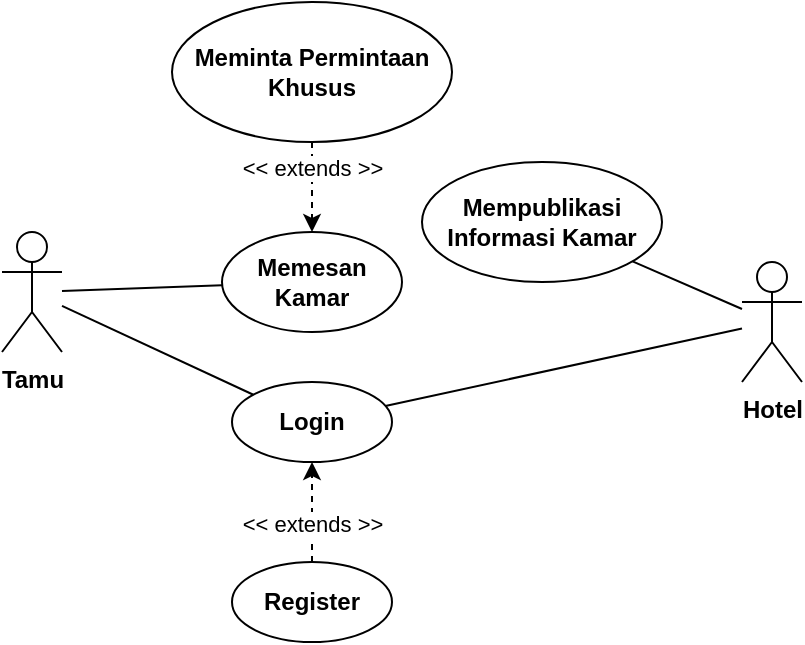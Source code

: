 <mxfile version="17.2.2" type="github">
  <diagram id="AlCFMFMvlPKh5fdOvYJY" name="Page-1">
    <mxGraphModel dx="813" dy="453" grid="1" gridSize="10" guides="1" tooltips="1" connect="1" arrows="1" fold="1" page="1" pageScale="1" pageWidth="850" pageHeight="1100" math="0" shadow="0">
      <root>
        <mxCell id="0" />
        <mxCell id="1" parent="0" />
        <mxCell id="Qwr74N7xE_Lkuxg0-fRO-1" value="Tamu" style="shape=umlActor;verticalLabelPosition=bottom;verticalAlign=top;html=1;outlineConnect=0;fontStyle=1" vertex="1" parent="1">
          <mxGeometry x="230" y="255" width="30" height="60" as="geometry" />
        </mxCell>
        <mxCell id="Qwr74N7xE_Lkuxg0-fRO-2" value="Hotel" style="shape=umlActor;verticalLabelPosition=bottom;verticalAlign=top;html=1;outlineConnect=0;fontStyle=1" vertex="1" parent="1">
          <mxGeometry x="600" y="270" width="30" height="60" as="geometry" />
        </mxCell>
        <mxCell id="Qwr74N7xE_Lkuxg0-fRO-4" value="Login" style="ellipse;whiteSpace=wrap;html=1;fontStyle=1" vertex="1" parent="1">
          <mxGeometry x="345" y="330" width="80" height="40" as="geometry" />
        </mxCell>
        <mxCell id="Qwr74N7xE_Lkuxg0-fRO-7" value="Mempublikasi Informasi Kamar" style="ellipse;whiteSpace=wrap;html=1;fontStyle=1" vertex="1" parent="1">
          <mxGeometry x="440" y="220" width="120" height="60" as="geometry" />
        </mxCell>
        <mxCell id="Qwr74N7xE_Lkuxg0-fRO-10" value="" style="endArrow=classic;html=1;rounded=0;dashed=1;" edge="1" parent="1" source="Qwr74N7xE_Lkuxg0-fRO-13" target="Qwr74N7xE_Lkuxg0-fRO-4">
          <mxGeometry width="50" height="50" relative="1" as="geometry">
            <mxPoint x="400" y="350" as="sourcePoint" />
            <mxPoint x="450" y="400" as="targetPoint" />
          </mxGeometry>
        </mxCell>
        <mxCell id="Qwr74N7xE_Lkuxg0-fRO-11" value="&amp;lt;&amp;lt; extends &amp;gt;&amp;gt;" style="edgeLabel;html=1;align=center;verticalAlign=middle;resizable=0;points=[];" vertex="1" connectable="0" parent="Qwr74N7xE_Lkuxg0-fRO-10">
          <mxGeometry x="-0.454" relative="1" as="geometry">
            <mxPoint y="-6" as="offset" />
          </mxGeometry>
        </mxCell>
        <mxCell id="Qwr74N7xE_Lkuxg0-fRO-13" value="Register" style="ellipse;whiteSpace=wrap;html=1;fontStyle=1" vertex="1" parent="1">
          <mxGeometry x="345" y="420" width="80" height="40" as="geometry" />
        </mxCell>
        <mxCell id="Qwr74N7xE_Lkuxg0-fRO-15" value="" style="endArrow=none;html=1;rounded=0;endFill=0;" edge="1" parent="1" source="Qwr74N7xE_Lkuxg0-fRO-1" target="Qwr74N7xE_Lkuxg0-fRO-4">
          <mxGeometry width="50" height="50" relative="1" as="geometry">
            <mxPoint x="470" y="300" as="sourcePoint" />
            <mxPoint x="520" y="250" as="targetPoint" />
          </mxGeometry>
        </mxCell>
        <mxCell id="Qwr74N7xE_Lkuxg0-fRO-16" value="" style="endArrow=none;html=1;rounded=0;endFill=0;" edge="1" parent="1" source="Qwr74N7xE_Lkuxg0-fRO-2" target="Qwr74N7xE_Lkuxg0-fRO-7">
          <mxGeometry width="50" height="50" relative="1" as="geometry">
            <mxPoint x="290" y="290" as="sourcePoint" />
            <mxPoint x="370" y="290" as="targetPoint" />
          </mxGeometry>
        </mxCell>
        <mxCell id="Qwr74N7xE_Lkuxg0-fRO-17" value="" style="endArrow=none;html=1;rounded=0;endFill=0;" edge="1" parent="1" source="Qwr74N7xE_Lkuxg0-fRO-2" target="Qwr74N7xE_Lkuxg0-fRO-4">
          <mxGeometry width="50" height="50" relative="1" as="geometry">
            <mxPoint x="570" y="262.625" as="sourcePoint" />
            <mxPoint x="513.808" y="197.537" as="targetPoint" />
          </mxGeometry>
        </mxCell>
        <mxCell id="Qwr74N7xE_Lkuxg0-fRO-18" value="Memesan Kamar" style="ellipse;whiteSpace=wrap;html=1;fontStyle=1" vertex="1" parent="1">
          <mxGeometry x="340" y="255" width="90" height="50" as="geometry" />
        </mxCell>
        <mxCell id="Qwr74N7xE_Lkuxg0-fRO-19" value="" style="endArrow=none;html=1;rounded=0;endFill=0;" edge="1" parent="1" source="Qwr74N7xE_Lkuxg0-fRO-1" target="Qwr74N7xE_Lkuxg0-fRO-18">
          <mxGeometry width="50" height="50" relative="1" as="geometry">
            <mxPoint x="290" y="290" as="sourcePoint" />
            <mxPoint x="370" y="290" as="targetPoint" />
          </mxGeometry>
        </mxCell>
        <mxCell id="Qwr74N7xE_Lkuxg0-fRO-20" value="" style="endArrow=classic;html=1;rounded=0;dashed=1;" edge="1" parent="1" source="Qwr74N7xE_Lkuxg0-fRO-22" target="Qwr74N7xE_Lkuxg0-fRO-18">
          <mxGeometry width="50" height="50" relative="1" as="geometry">
            <mxPoint x="370" y="70" as="sourcePoint" />
            <mxPoint x="370" y="20" as="targetPoint" />
          </mxGeometry>
        </mxCell>
        <mxCell id="Qwr74N7xE_Lkuxg0-fRO-21" value="&amp;lt;&amp;lt; extends &amp;gt;&amp;gt;" style="edgeLabel;html=1;align=center;verticalAlign=middle;resizable=0;points=[];" vertex="1" connectable="0" parent="Qwr74N7xE_Lkuxg0-fRO-20">
          <mxGeometry x="-0.454" relative="1" as="geometry">
            <mxPoint as="offset" />
          </mxGeometry>
        </mxCell>
        <mxCell id="Qwr74N7xE_Lkuxg0-fRO-22" value="Meminta Permintaan Khusus" style="ellipse;whiteSpace=wrap;html=1;fontStyle=1" vertex="1" parent="1">
          <mxGeometry x="315" y="140" width="140" height="70" as="geometry" />
        </mxCell>
      </root>
    </mxGraphModel>
  </diagram>
</mxfile>
